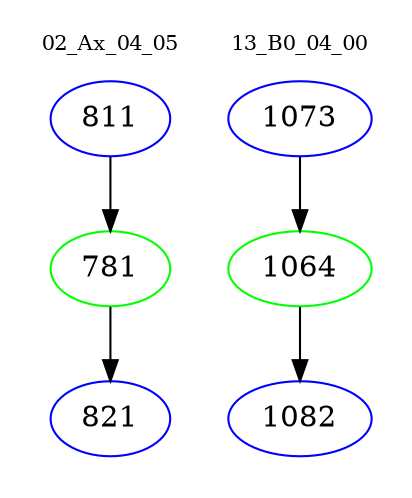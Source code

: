 digraph{
subgraph cluster_0 {
color = white
label = "02_Ax_04_05";
fontsize=10;
T0_811 [label="811", color="blue"]
T0_811 -> T0_781 [color="black"]
T0_781 [label="781", color="green"]
T0_781 -> T0_821 [color="black"]
T0_821 [label="821", color="blue"]
}
subgraph cluster_1 {
color = white
label = "13_B0_04_00";
fontsize=10;
T1_1073 [label="1073", color="blue"]
T1_1073 -> T1_1064 [color="black"]
T1_1064 [label="1064", color="green"]
T1_1064 -> T1_1082 [color="black"]
T1_1082 [label="1082", color="blue"]
}
}
